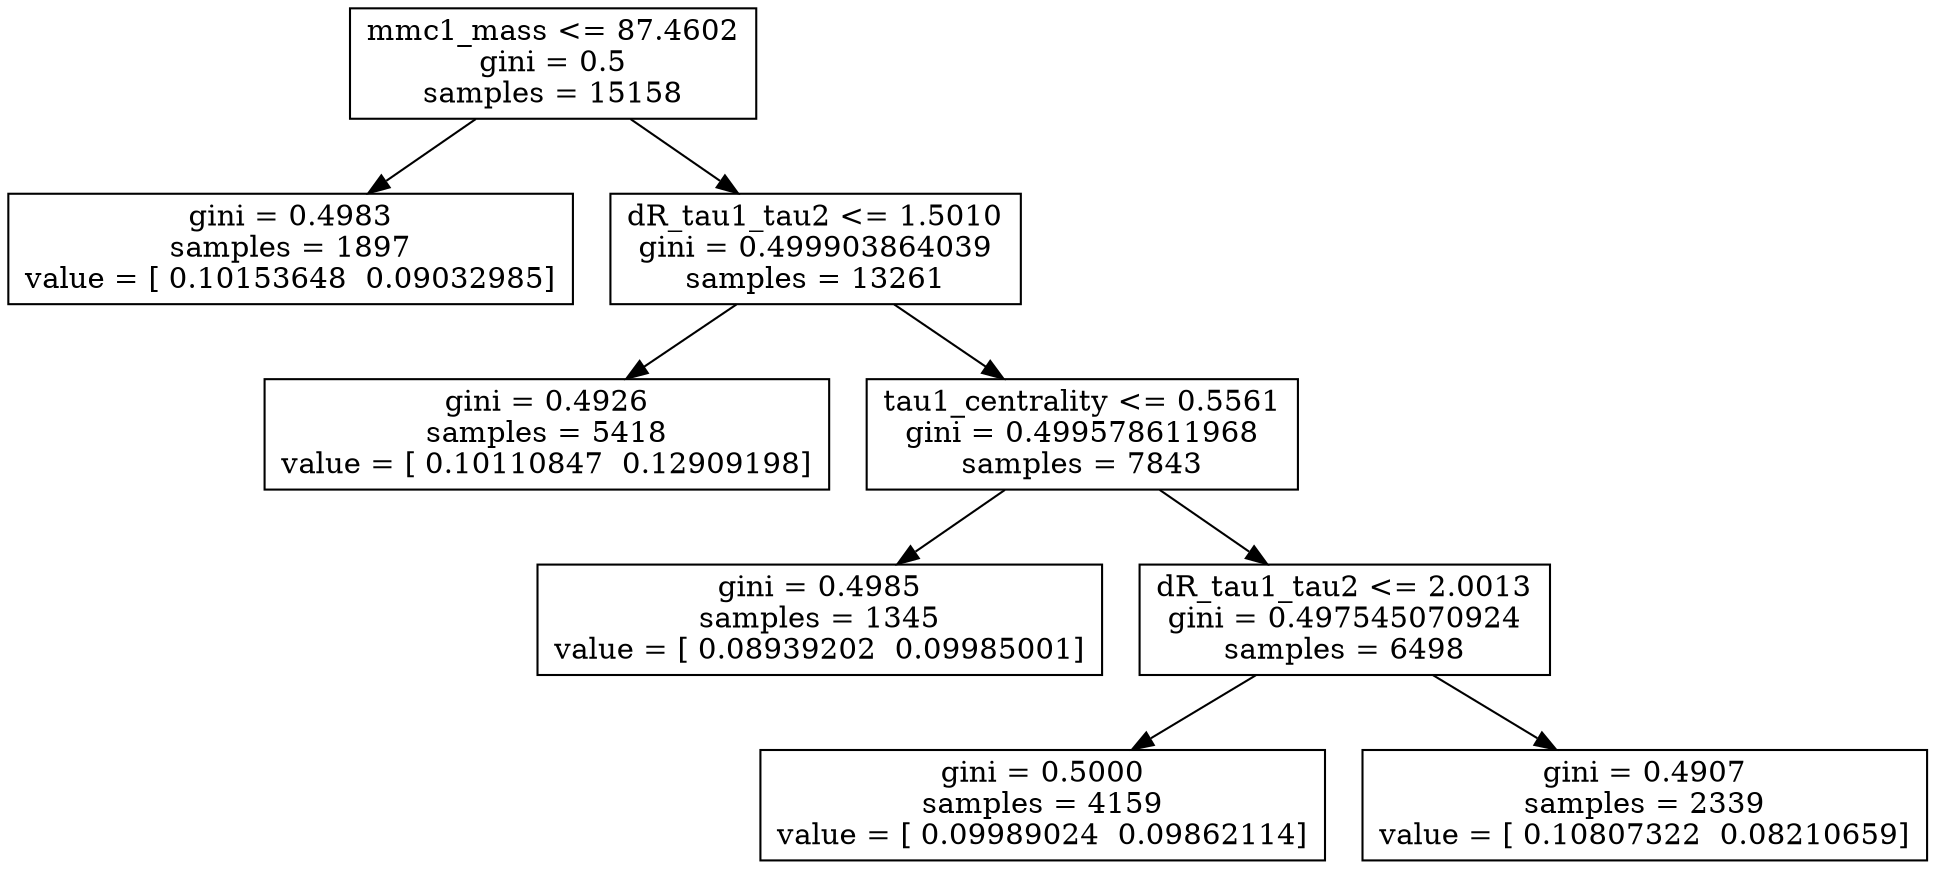 digraph Tree {
0 [label="mmc1_mass <= 87.4602\ngini = 0.5\nsamples = 15158", shape="box"] ;
1 [label="gini = 0.4983\nsamples = 1897\nvalue = [ 0.10153648  0.09032985]", shape="box"] ;
0 -> 1 ;
2 [label="dR_tau1_tau2 <= 1.5010\ngini = 0.499903864039\nsamples = 13261", shape="box"] ;
0 -> 2 ;
3 [label="gini = 0.4926\nsamples = 5418\nvalue = [ 0.10110847  0.12909198]", shape="box"] ;
2 -> 3 ;
4 [label="tau1_centrality <= 0.5561\ngini = 0.499578611968\nsamples = 7843", shape="box"] ;
2 -> 4 ;
5 [label="gini = 0.4985\nsamples = 1345\nvalue = [ 0.08939202  0.09985001]", shape="box"] ;
4 -> 5 ;
6 [label="dR_tau1_tau2 <= 2.0013\ngini = 0.497545070924\nsamples = 6498", shape="box"] ;
4 -> 6 ;
7 [label="gini = 0.5000\nsamples = 4159\nvalue = [ 0.09989024  0.09862114]", shape="box"] ;
6 -> 7 ;
8 [label="gini = 0.4907\nsamples = 2339\nvalue = [ 0.10807322  0.08210659]", shape="box"] ;
6 -> 8 ;
}